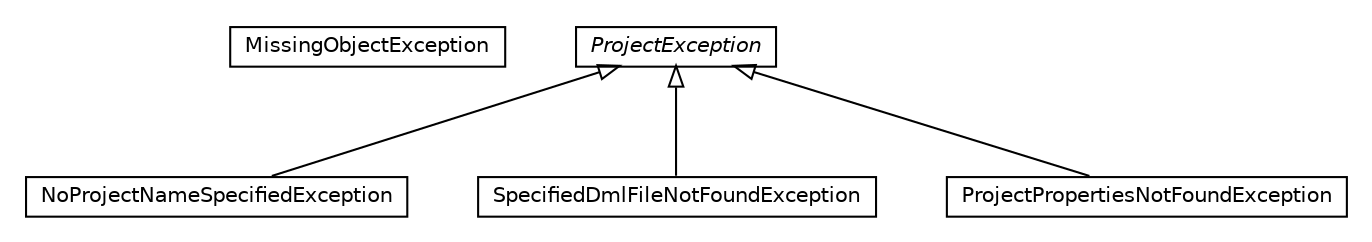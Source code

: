 #!/usr/local/bin/dot
#
# Class diagram 
# Generated by UMLGraph version 5.1 (http://www.umlgraph.org/)
#

digraph G {
	edge [fontname="Helvetica",fontsize=10,labelfontname="Helvetica",labelfontsize=10];
	node [fontname="Helvetica",fontsize=10,shape=plaintext];
	nodesep=0.25;
	ranksep=0.5;
	// pt.ist.fenixframework.core.exception.MissingObjectException
	c511 [label=<<table title="pt.ist.fenixframework.core.exception.MissingObjectException" border="0" cellborder="1" cellspacing="0" cellpadding="2" port="p" href="./MissingObjectException.html">
		<tr><td><table border="0" cellspacing="0" cellpadding="1">
<tr><td align="center" balign="center"> MissingObjectException </td></tr>
		</table></td></tr>
		</table>>, fontname="Helvetica", fontcolor="black", fontsize=10.0];
	// pt.ist.fenixframework.core.exception.NoProjectNameSpecifiedException
	c512 [label=<<table title="pt.ist.fenixframework.core.exception.NoProjectNameSpecifiedException" border="0" cellborder="1" cellspacing="0" cellpadding="2" port="p" href="./NoProjectNameSpecifiedException.html">
		<tr><td><table border="0" cellspacing="0" cellpadding="1">
<tr><td align="center" balign="center"> NoProjectNameSpecifiedException </td></tr>
		</table></td></tr>
		</table>>, fontname="Helvetica", fontcolor="black", fontsize=10.0];
	// pt.ist.fenixframework.core.exception.ProjectException
	c513 [label=<<table title="pt.ist.fenixframework.core.exception.ProjectException" border="0" cellborder="1" cellspacing="0" cellpadding="2" port="p" href="./ProjectException.html">
		<tr><td><table border="0" cellspacing="0" cellpadding="1">
<tr><td align="center" balign="center"><font face="Helvetica-Oblique"> ProjectException </font></td></tr>
		</table></td></tr>
		</table>>, fontname="Helvetica", fontcolor="black", fontsize=10.0];
	// pt.ist.fenixframework.core.exception.SpecifiedDmlFileNotFoundException
	c514 [label=<<table title="pt.ist.fenixframework.core.exception.SpecifiedDmlFileNotFoundException" border="0" cellborder="1" cellspacing="0" cellpadding="2" port="p" href="./SpecifiedDmlFileNotFoundException.html">
		<tr><td><table border="0" cellspacing="0" cellpadding="1">
<tr><td align="center" balign="center"> SpecifiedDmlFileNotFoundException </td></tr>
		</table></td></tr>
		</table>>, fontname="Helvetica", fontcolor="black", fontsize=10.0];
	// pt.ist.fenixframework.core.exception.ProjectPropertiesNotFoundException
	c515 [label=<<table title="pt.ist.fenixframework.core.exception.ProjectPropertiesNotFoundException" border="0" cellborder="1" cellspacing="0" cellpadding="2" port="p" href="./ProjectPropertiesNotFoundException.html">
		<tr><td><table border="0" cellspacing="0" cellpadding="1">
<tr><td align="center" balign="center"> ProjectPropertiesNotFoundException </td></tr>
		</table></td></tr>
		</table>>, fontname="Helvetica", fontcolor="black", fontsize=10.0];
	//pt.ist.fenixframework.core.exception.NoProjectNameSpecifiedException extends pt.ist.fenixframework.core.exception.ProjectException
	c513:p -> c512:p [dir=back,arrowtail=empty];
	//pt.ist.fenixframework.core.exception.SpecifiedDmlFileNotFoundException extends pt.ist.fenixframework.core.exception.ProjectException
	c513:p -> c514:p [dir=back,arrowtail=empty];
	//pt.ist.fenixframework.core.exception.ProjectPropertiesNotFoundException extends pt.ist.fenixframework.core.exception.ProjectException
	c513:p -> c515:p [dir=back,arrowtail=empty];
}


